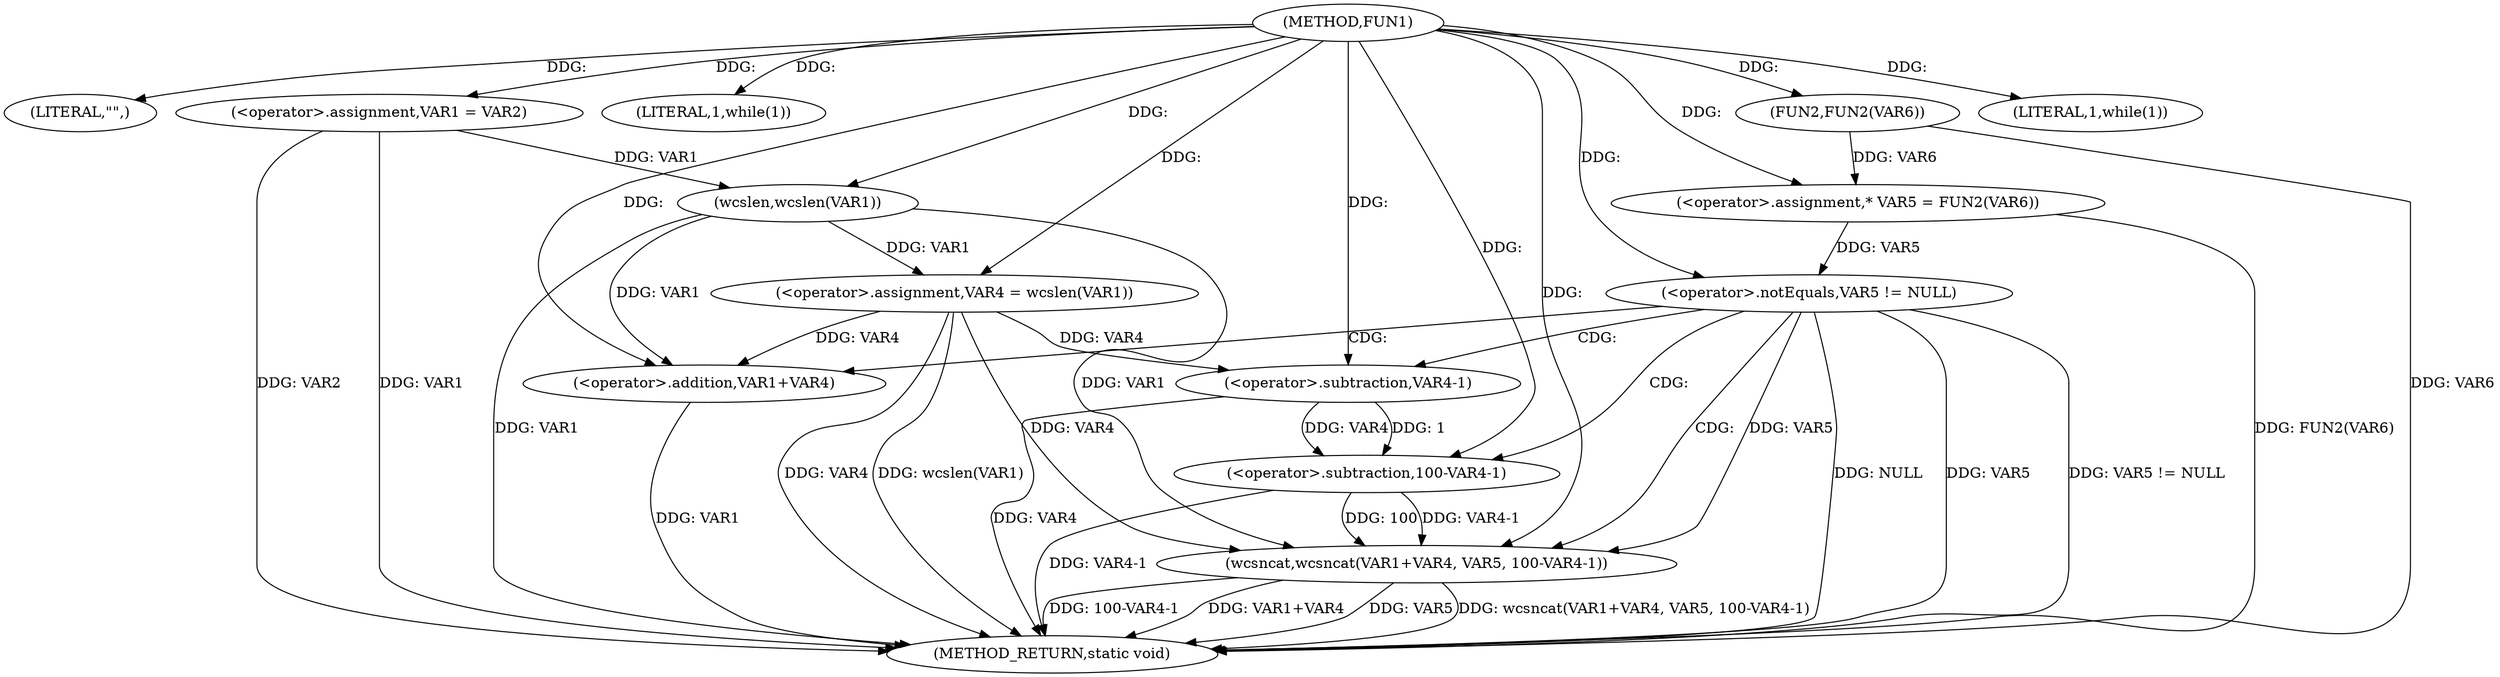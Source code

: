 digraph FUN1 {  
"1000100" [label = "(METHOD,FUN1)" ]
"1000141" [label = "(METHOD_RETURN,static void)" ]
"1000103" [label = "(LITERAL,\"\",)" ]
"1000104" [label = "(<operator>.assignment,VAR1 = VAR2)" ]
"1000108" [label = "(LITERAL,1,while(1))" ]
"1000112" [label = "(<operator>.assignment,VAR4 = wcslen(VAR1))" ]
"1000114" [label = "(wcslen,wcslen(VAR1))" ]
"1000117" [label = "(<operator>.assignment,* VAR5 = FUN2(VAR6))" ]
"1000119" [label = "(FUN2,FUN2(VAR6))" ]
"1000122" [label = "(<operator>.notEquals,VAR5 != NULL)" ]
"1000126" [label = "(wcsncat,wcsncat(VAR1+VAR4, VAR5, 100-VAR4-1))" ]
"1000127" [label = "(<operator>.addition,VAR1+VAR4)" ]
"1000131" [label = "(<operator>.subtraction,100-VAR4-1)" ]
"1000133" [label = "(<operator>.subtraction,VAR4-1)" ]
"1000138" [label = "(LITERAL,1,while(1))" ]
  "1000104" -> "1000141"  [ label = "DDG: VAR1"] 
  "1000112" -> "1000141"  [ label = "DDG: wcslen(VAR1)"] 
  "1000122" -> "1000141"  [ label = "DDG: VAR5"] 
  "1000133" -> "1000141"  [ label = "DDG: VAR4"] 
  "1000114" -> "1000141"  [ label = "DDG: VAR1"] 
  "1000126" -> "1000141"  [ label = "DDG: VAR1+VAR4"] 
  "1000122" -> "1000141"  [ label = "DDG: VAR5 != NULL"] 
  "1000127" -> "1000141"  [ label = "DDG: VAR1"] 
  "1000117" -> "1000141"  [ label = "DDG: FUN2(VAR6)"] 
  "1000104" -> "1000141"  [ label = "DDG: VAR2"] 
  "1000126" -> "1000141"  [ label = "DDG: VAR5"] 
  "1000126" -> "1000141"  [ label = "DDG: wcsncat(VAR1+VAR4, VAR5, 100-VAR4-1)"] 
  "1000131" -> "1000141"  [ label = "DDG: VAR4-1"] 
  "1000112" -> "1000141"  [ label = "DDG: VAR4"] 
  "1000119" -> "1000141"  [ label = "DDG: VAR6"] 
  "1000126" -> "1000141"  [ label = "DDG: 100-VAR4-1"] 
  "1000122" -> "1000141"  [ label = "DDG: NULL"] 
  "1000100" -> "1000103"  [ label = "DDG: "] 
  "1000100" -> "1000104"  [ label = "DDG: "] 
  "1000100" -> "1000108"  [ label = "DDG: "] 
  "1000114" -> "1000112"  [ label = "DDG: VAR1"] 
  "1000100" -> "1000112"  [ label = "DDG: "] 
  "1000104" -> "1000114"  [ label = "DDG: VAR1"] 
  "1000100" -> "1000114"  [ label = "DDG: "] 
  "1000119" -> "1000117"  [ label = "DDG: VAR6"] 
  "1000100" -> "1000117"  [ label = "DDG: "] 
  "1000100" -> "1000119"  [ label = "DDG: "] 
  "1000117" -> "1000122"  [ label = "DDG: VAR5"] 
  "1000100" -> "1000122"  [ label = "DDG: "] 
  "1000114" -> "1000126"  [ label = "DDG: VAR1"] 
  "1000100" -> "1000126"  [ label = "DDG: "] 
  "1000112" -> "1000126"  [ label = "DDG: VAR4"] 
  "1000114" -> "1000127"  [ label = "DDG: VAR1"] 
  "1000100" -> "1000127"  [ label = "DDG: "] 
  "1000112" -> "1000127"  [ label = "DDG: VAR4"] 
  "1000122" -> "1000126"  [ label = "DDG: VAR5"] 
  "1000131" -> "1000126"  [ label = "DDG: 100"] 
  "1000131" -> "1000126"  [ label = "DDG: VAR4-1"] 
  "1000100" -> "1000131"  [ label = "DDG: "] 
  "1000133" -> "1000131"  [ label = "DDG: VAR4"] 
  "1000133" -> "1000131"  [ label = "DDG: 1"] 
  "1000100" -> "1000133"  [ label = "DDG: "] 
  "1000112" -> "1000133"  [ label = "DDG: VAR4"] 
  "1000100" -> "1000138"  [ label = "DDG: "] 
  "1000122" -> "1000131"  [ label = "CDG: "] 
  "1000122" -> "1000133"  [ label = "CDG: "] 
  "1000122" -> "1000127"  [ label = "CDG: "] 
  "1000122" -> "1000126"  [ label = "CDG: "] 
}
